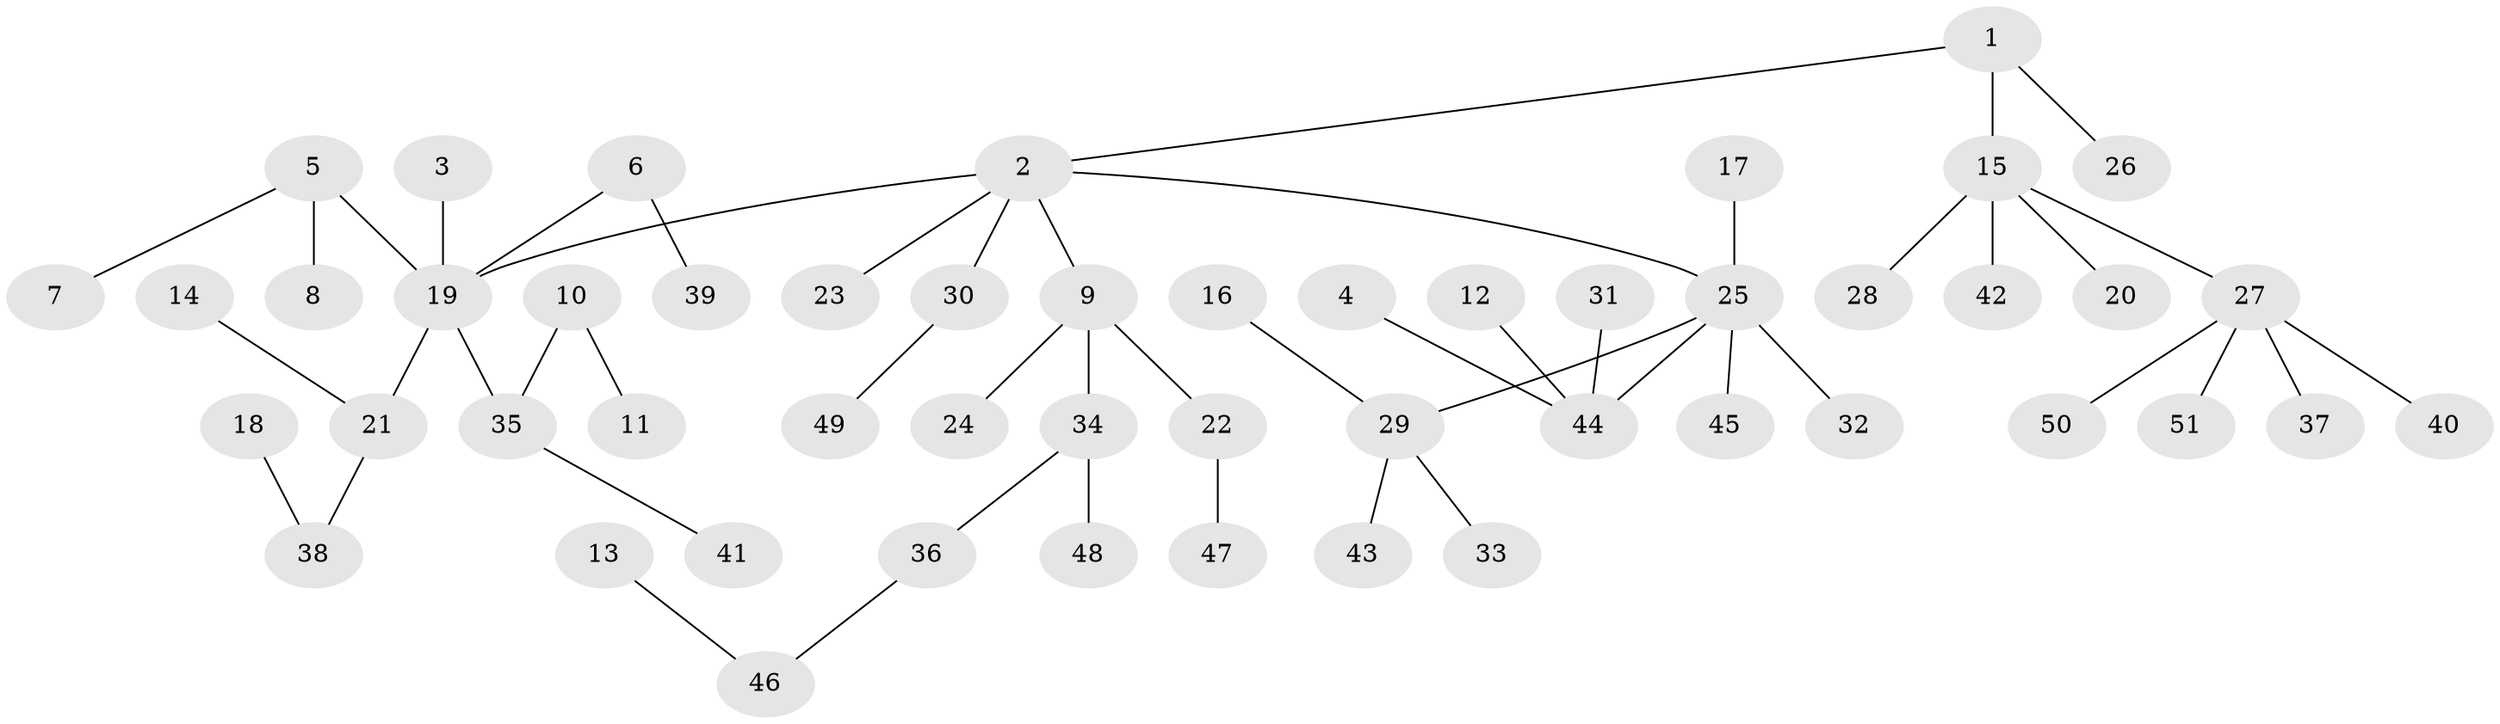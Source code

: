 // original degree distribution, {6: 0.00980392156862745, 2: 0.27450980392156865, 3: 0.11764705882352941, 7: 0.0196078431372549, 5: 0.0392156862745098, 4: 0.049019607843137254, 1: 0.49019607843137253}
// Generated by graph-tools (version 1.1) at 2025/50/03/09/25 03:50:21]
// undirected, 51 vertices, 50 edges
graph export_dot {
graph [start="1"]
  node [color=gray90,style=filled];
  1;
  2;
  3;
  4;
  5;
  6;
  7;
  8;
  9;
  10;
  11;
  12;
  13;
  14;
  15;
  16;
  17;
  18;
  19;
  20;
  21;
  22;
  23;
  24;
  25;
  26;
  27;
  28;
  29;
  30;
  31;
  32;
  33;
  34;
  35;
  36;
  37;
  38;
  39;
  40;
  41;
  42;
  43;
  44;
  45;
  46;
  47;
  48;
  49;
  50;
  51;
  1 -- 2 [weight=1.0];
  1 -- 15 [weight=1.0];
  1 -- 26 [weight=1.0];
  2 -- 9 [weight=1.0];
  2 -- 19 [weight=1.0];
  2 -- 23 [weight=1.0];
  2 -- 25 [weight=1.0];
  2 -- 30 [weight=1.0];
  3 -- 19 [weight=1.0];
  4 -- 44 [weight=1.0];
  5 -- 7 [weight=1.0];
  5 -- 8 [weight=1.0];
  5 -- 19 [weight=1.0];
  6 -- 19 [weight=1.0];
  6 -- 39 [weight=1.0];
  9 -- 22 [weight=1.0];
  9 -- 24 [weight=1.0];
  9 -- 34 [weight=1.0];
  10 -- 11 [weight=1.0];
  10 -- 35 [weight=1.0];
  12 -- 44 [weight=1.0];
  13 -- 46 [weight=1.0];
  14 -- 21 [weight=1.0];
  15 -- 20 [weight=1.0];
  15 -- 27 [weight=1.0];
  15 -- 28 [weight=1.0];
  15 -- 42 [weight=1.0];
  16 -- 29 [weight=1.0];
  17 -- 25 [weight=1.0];
  18 -- 38 [weight=1.0];
  19 -- 21 [weight=1.0];
  19 -- 35 [weight=1.0];
  21 -- 38 [weight=1.0];
  22 -- 47 [weight=1.0];
  25 -- 29 [weight=1.0];
  25 -- 32 [weight=1.0];
  25 -- 44 [weight=1.0];
  25 -- 45 [weight=1.0];
  27 -- 37 [weight=1.0];
  27 -- 40 [weight=1.0];
  27 -- 50 [weight=1.0];
  27 -- 51 [weight=1.0];
  29 -- 33 [weight=1.0];
  29 -- 43 [weight=1.0];
  30 -- 49 [weight=1.0];
  31 -- 44 [weight=1.0];
  34 -- 36 [weight=1.0];
  34 -- 48 [weight=1.0];
  35 -- 41 [weight=1.0];
  36 -- 46 [weight=1.0];
}
